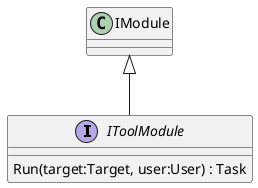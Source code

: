 @startuml
interface IToolModule {
    Run(target:Target, user:User) : Task
}
IModule <|-- IToolModule
@enduml
